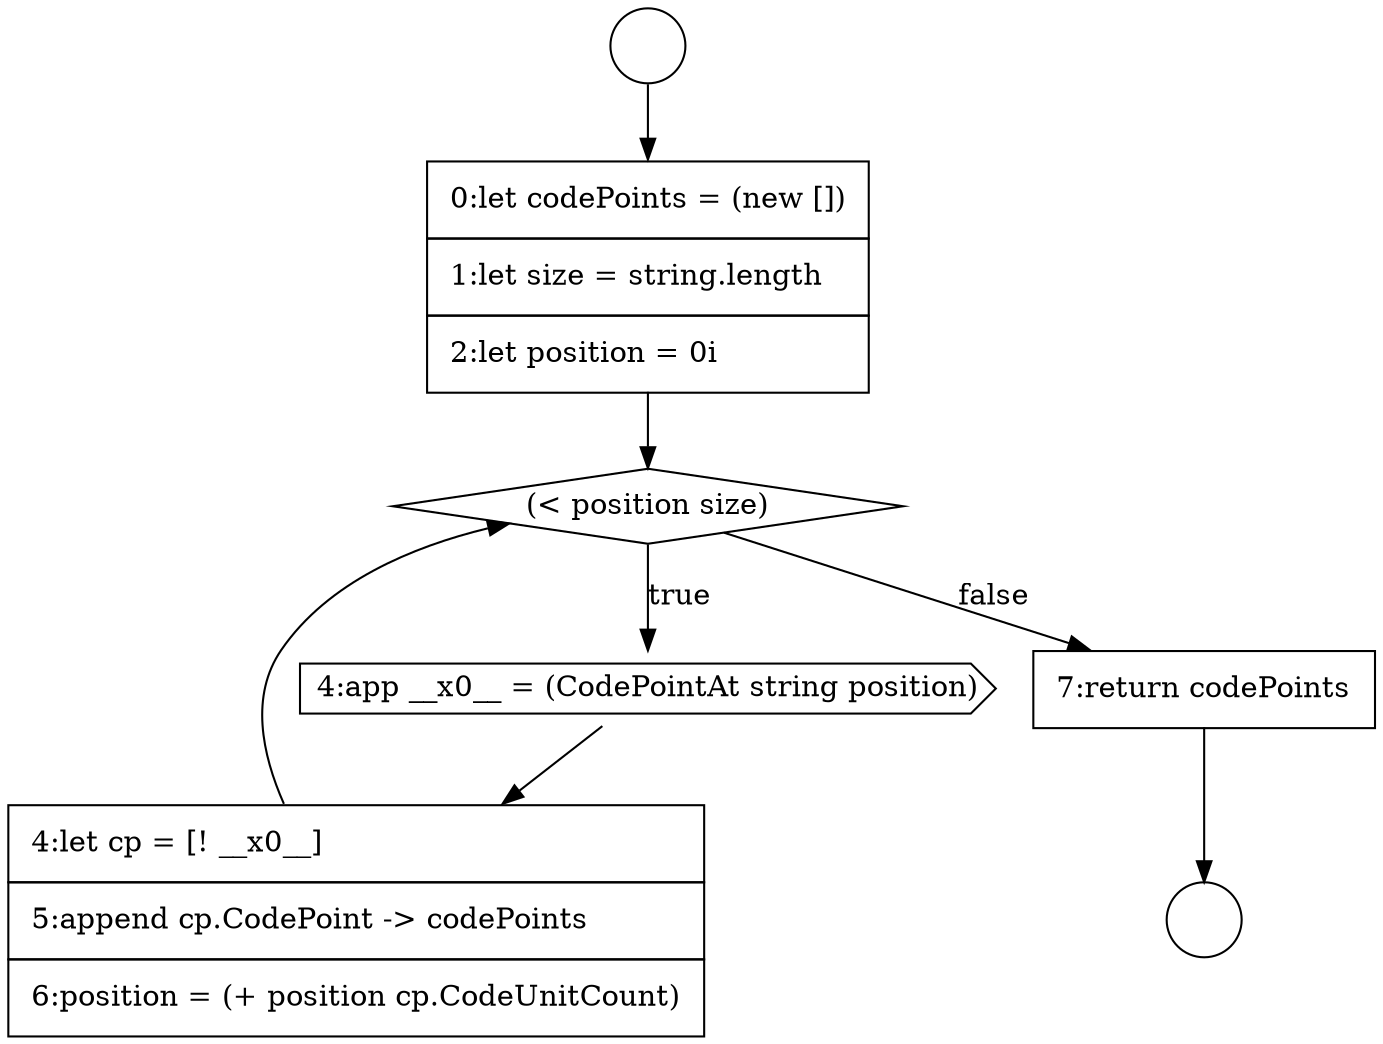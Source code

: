 digraph {
  node3591 [shape=circle label=" " color="black" fillcolor="white" style=filled]
  node3595 [shape=none, margin=0, label=<<font color="black">
    <table border="0" cellborder="1" cellspacing="0" cellpadding="10">
      <tr><td align="left">4:let cp = [! __x0__]</td></tr>
      <tr><td align="left">5:append cp.CodePoint -&gt; codePoints</td></tr>
      <tr><td align="left">6:position = (+ position cp.CodeUnitCount)</td></tr>
    </table>
  </font>> color="black" fillcolor="white" style=filled]
  node3596 [shape=none, margin=0, label=<<font color="black">
    <table border="0" cellborder="1" cellspacing="0" cellpadding="10">
      <tr><td align="left">7:return codePoints</td></tr>
    </table>
  </font>> color="black" fillcolor="white" style=filled]
  node3592 [shape=none, margin=0, label=<<font color="black">
    <table border="0" cellborder="1" cellspacing="0" cellpadding="10">
      <tr><td align="left">0:let codePoints = (new [])</td></tr>
      <tr><td align="left">1:let size = string.length</td></tr>
      <tr><td align="left">2:let position = 0i</td></tr>
    </table>
  </font>> color="black" fillcolor="white" style=filled]
  node3590 [shape=circle label=" " color="black" fillcolor="white" style=filled]
  node3594 [shape=cds, label=<<font color="black">4:app __x0__ = (CodePointAt string position)</font>> color="black" fillcolor="white" style=filled]
  node3593 [shape=diamond, label=<<font color="black">(&lt; position size)</font>> color="black" fillcolor="white" style=filled]
  node3596 -> node3591 [ color="black"]
  node3592 -> node3593 [ color="black"]
  node3594 -> node3595 [ color="black"]
  node3593 -> node3594 [label=<<font color="black">true</font>> color="black"]
  node3593 -> node3596 [label=<<font color="black">false</font>> color="black"]
  node3590 -> node3592 [ color="black"]
  node3595 -> node3593 [ color="black"]
}
